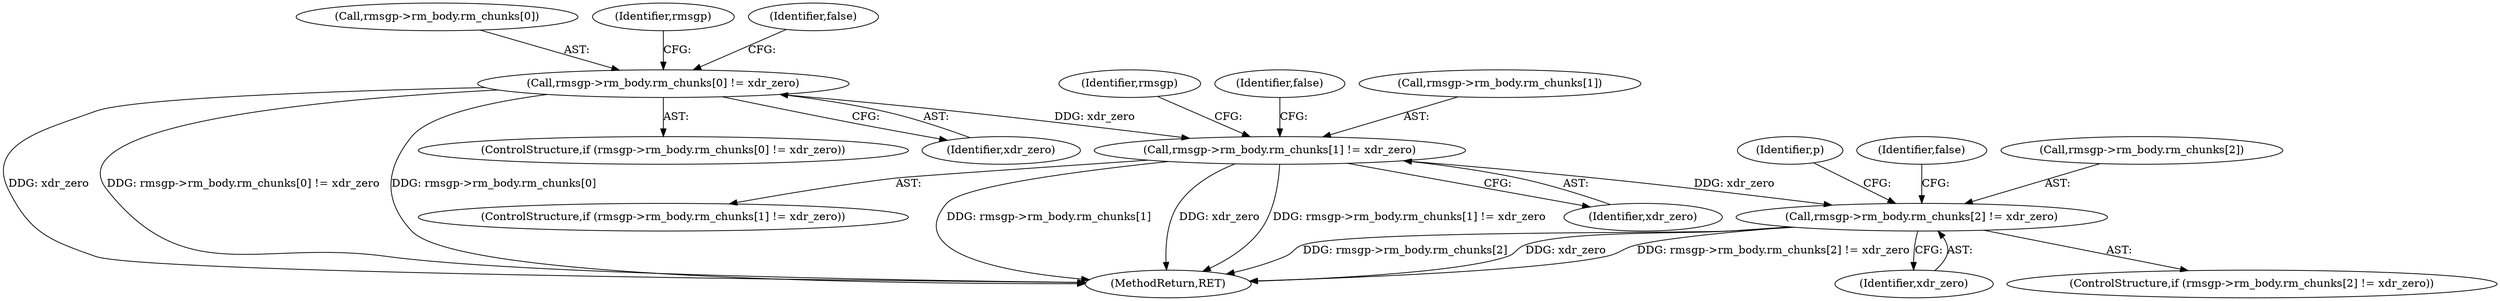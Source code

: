 digraph "1_linux_c70422f760c120480fee4de6c38804c72aa26bc1_29@array" {
"1000140" [label="(Call,rmsgp->rm_body.rm_chunks[1] != xdr_zero)"];
"1000128" [label="(Call,rmsgp->rm_body.rm_chunks[0] != xdr_zero)"];
"1000152" [label="(Call,rmsgp->rm_body.rm_chunks[2] != xdr_zero)"];
"1000136" [label="(Identifier,xdr_zero)"];
"1000156" [label="(Identifier,rmsgp)"];
"1000150" [label="(Identifier,false)"];
"1000152" [label="(Call,rmsgp->rm_body.rm_chunks[2] != xdr_zero)"];
"1000129" [label="(Call,rmsgp->rm_body.rm_chunks[0])"];
"1000144" [label="(Identifier,rmsgp)"];
"1000184" [label="(MethodReturn,RET)"];
"1000166" [label="(Identifier,p)"];
"1000127" [label="(ControlStructure,if (rmsgp->rm_body.rm_chunks[0] != xdr_zero))"];
"1000148" [label="(Identifier,xdr_zero)"];
"1000139" [label="(ControlStructure,if (rmsgp->rm_body.rm_chunks[1] != xdr_zero))"];
"1000128" [label="(Call,rmsgp->rm_body.rm_chunks[0] != xdr_zero)"];
"1000160" [label="(Identifier,xdr_zero)"];
"1000162" [label="(Identifier,false)"];
"1000138" [label="(Identifier,false)"];
"1000141" [label="(Call,rmsgp->rm_body.rm_chunks[1])"];
"1000153" [label="(Call,rmsgp->rm_body.rm_chunks[2])"];
"1000140" [label="(Call,rmsgp->rm_body.rm_chunks[1] != xdr_zero)"];
"1000151" [label="(ControlStructure,if (rmsgp->rm_body.rm_chunks[2] != xdr_zero))"];
"1000140" -> "1000139"  [label="AST: "];
"1000140" -> "1000148"  [label="CFG: "];
"1000141" -> "1000140"  [label="AST: "];
"1000148" -> "1000140"  [label="AST: "];
"1000150" -> "1000140"  [label="CFG: "];
"1000156" -> "1000140"  [label="CFG: "];
"1000140" -> "1000184"  [label="DDG: rmsgp->rm_body.rm_chunks[1]"];
"1000140" -> "1000184"  [label="DDG: xdr_zero"];
"1000140" -> "1000184"  [label="DDG: rmsgp->rm_body.rm_chunks[1] != xdr_zero"];
"1000128" -> "1000140"  [label="DDG: xdr_zero"];
"1000140" -> "1000152"  [label="DDG: xdr_zero"];
"1000128" -> "1000127"  [label="AST: "];
"1000128" -> "1000136"  [label="CFG: "];
"1000129" -> "1000128"  [label="AST: "];
"1000136" -> "1000128"  [label="AST: "];
"1000138" -> "1000128"  [label="CFG: "];
"1000144" -> "1000128"  [label="CFG: "];
"1000128" -> "1000184"  [label="DDG: xdr_zero"];
"1000128" -> "1000184"  [label="DDG: rmsgp->rm_body.rm_chunks[0] != xdr_zero"];
"1000128" -> "1000184"  [label="DDG: rmsgp->rm_body.rm_chunks[0]"];
"1000152" -> "1000151"  [label="AST: "];
"1000152" -> "1000160"  [label="CFG: "];
"1000153" -> "1000152"  [label="AST: "];
"1000160" -> "1000152"  [label="AST: "];
"1000162" -> "1000152"  [label="CFG: "];
"1000166" -> "1000152"  [label="CFG: "];
"1000152" -> "1000184"  [label="DDG: rmsgp->rm_body.rm_chunks[2]"];
"1000152" -> "1000184"  [label="DDG: xdr_zero"];
"1000152" -> "1000184"  [label="DDG: rmsgp->rm_body.rm_chunks[2] != xdr_zero"];
}
